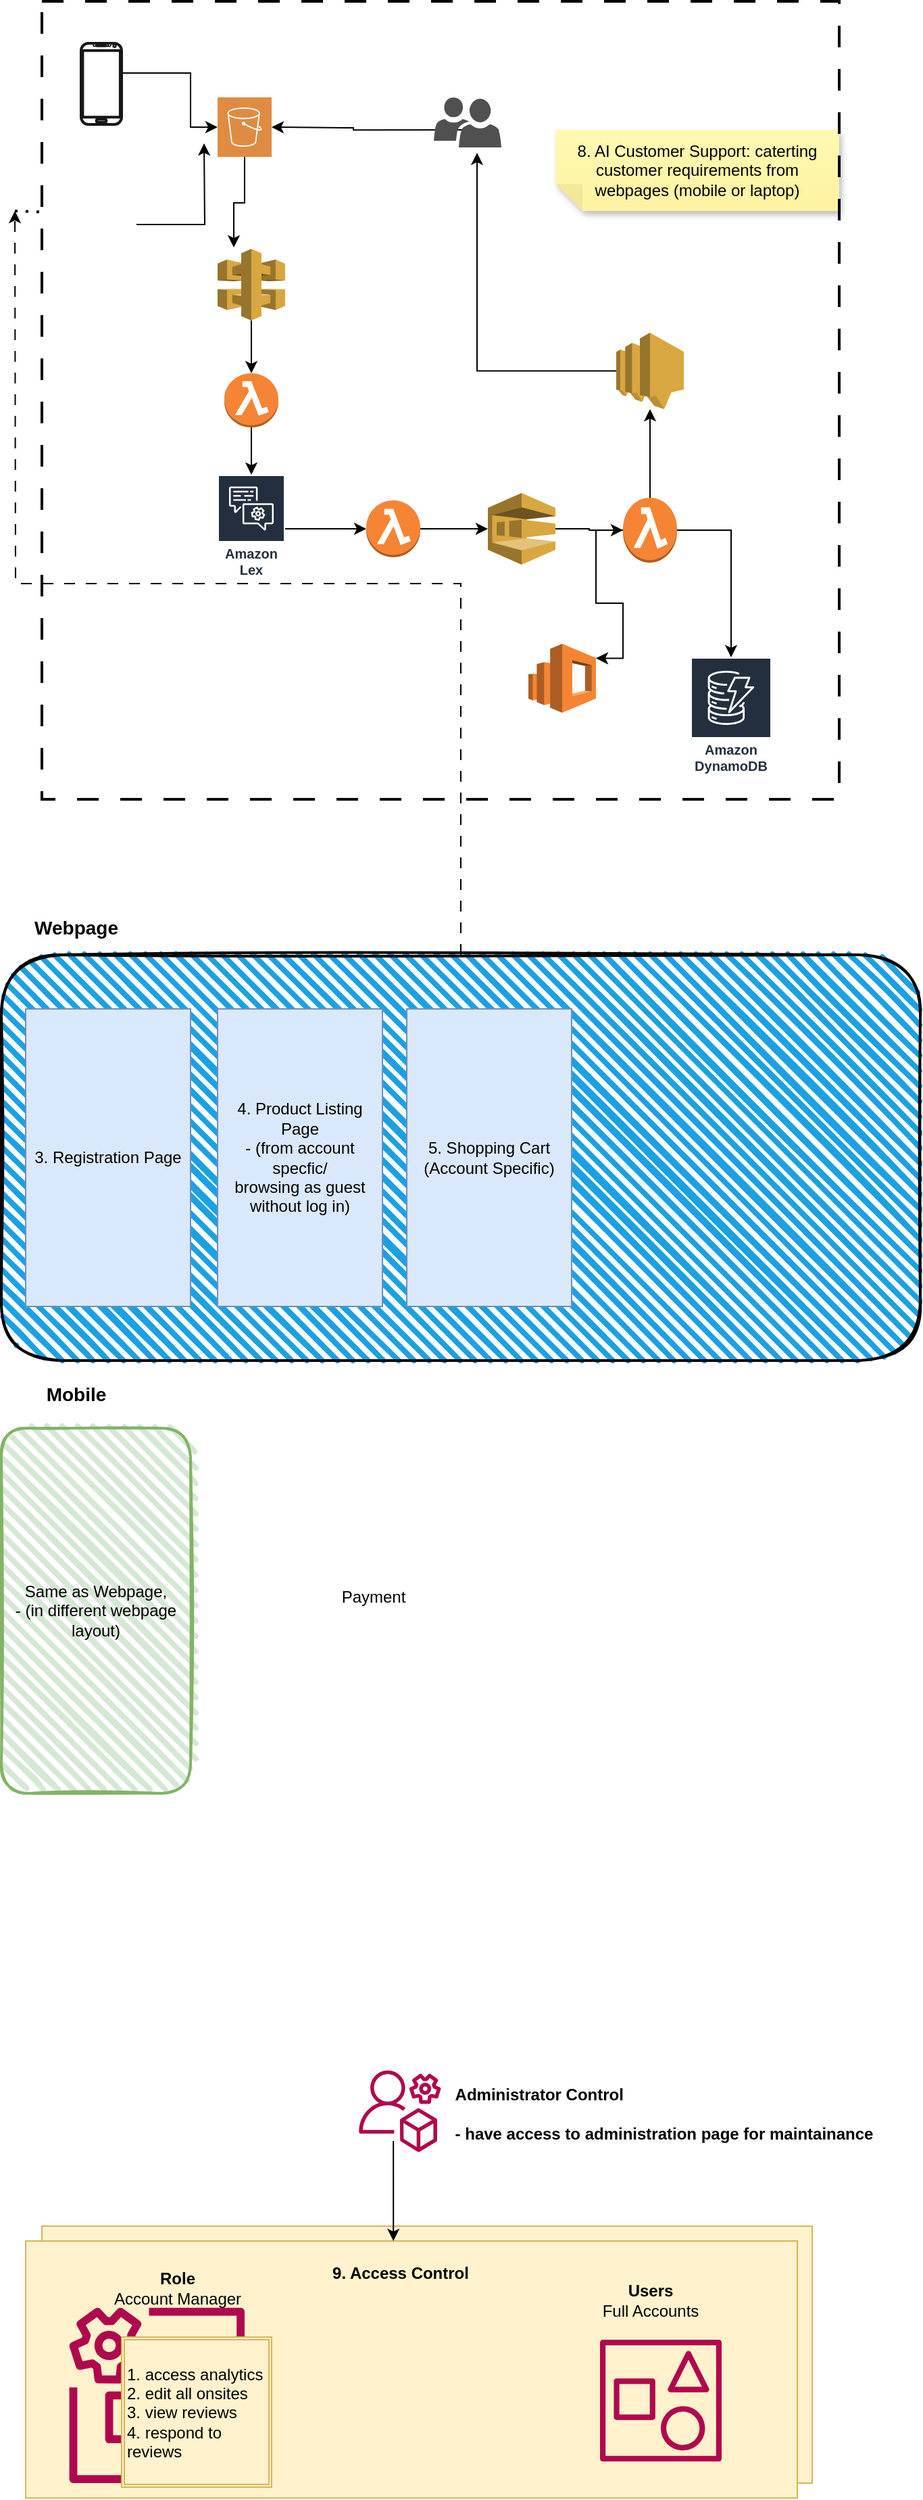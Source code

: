 <mxfile version="21.0.2" type="github">
  <diagram id="C5RBs43oDa-KdzZeNtuy" name="Page-1">
    <mxGraphModel dx="886" dy="788" grid="1" gridSize="10" guides="1" tooltips="1" connect="1" arrows="1" fold="1" page="1" pageScale="1" pageWidth="827" pageHeight="3069" math="0" shadow="0">
      <root>
        <mxCell id="WIyWlLk6GJQsqaUBKTNV-0" />
        <mxCell id="WIyWlLk6GJQsqaUBKTNV-1" parent="WIyWlLk6GJQsqaUBKTNV-0" />
        <mxCell id="F0V_eO-DA9mpBgUyq2MN-25" style="edgeStyle=orthogonalEdgeStyle;rounded=0;orthogonalLoop=1;jettySize=auto;html=1;entryX=0.24;entryY=-0.019;entryDx=0;entryDy=0;entryPerimeter=0;" parent="WIyWlLk6GJQsqaUBKTNV-1" source="F0V_eO-DA9mpBgUyq2MN-0" target="F0V_eO-DA9mpBgUyq2MN-5" edge="1">
          <mxGeometry relative="1" as="geometry" />
        </mxCell>
        <mxCell id="F0V_eO-DA9mpBgUyq2MN-0" value="" style="sketch=0;pointerEvents=1;shadow=0;dashed=0;html=1;strokeColor=none;fillColor=#DF8C42;labelPosition=center;verticalLabelPosition=bottom;verticalAlign=top;align=center;outlineConnect=0;shape=mxgraph.veeam2.aws_s3;" parent="WIyWlLk6GJQsqaUBKTNV-1" vertex="1">
          <mxGeometry x="250" y="226" width="40" height="44" as="geometry" />
        </mxCell>
        <mxCell id="F0V_eO-DA9mpBgUyq2MN-2" value="" style="verticalLabelPosition=bottom;verticalAlign=top;html=1;shadow=0;dashed=0;strokeWidth=2;shape=mxgraph.android.phone2;strokeColor=#171717;" parent="WIyWlLk6GJQsqaUBKTNV-1" vertex="1">
          <mxGeometry x="149" y="186" width="30" height="60" as="geometry" />
        </mxCell>
        <mxCell id="F0V_eO-DA9mpBgUyq2MN-28" style="edgeStyle=orthogonalEdgeStyle;rounded=0;orthogonalLoop=1;jettySize=auto;html=1;" parent="WIyWlLk6GJQsqaUBKTNV-1" source="F0V_eO-DA9mpBgUyq2MN-3" edge="1">
          <mxGeometry relative="1" as="geometry">
            <mxPoint x="240" y="260" as="targetPoint" />
          </mxGeometry>
        </mxCell>
        <mxCell id="F0V_eO-DA9mpBgUyq2MN-3" value="" style="shape=image;html=1;verticalAlign=top;verticalLabelPosition=bottom;labelBackgroundColor=#ffffff;imageAspect=0;aspect=fixed;image=https://cdn1.iconfinder.com/data/icons/seo-and-web-development-6/32/development_website_bookmark_favorite_site-128.png" parent="WIyWlLk6GJQsqaUBKTNV-1" vertex="1">
          <mxGeometry x="130" y="290" width="60" height="60" as="geometry" />
        </mxCell>
        <mxCell id="F0V_eO-DA9mpBgUyq2MN-12" style="edgeStyle=orthogonalEdgeStyle;rounded=0;orthogonalLoop=1;jettySize=auto;html=1;" parent="WIyWlLk6GJQsqaUBKTNV-1" source="F0V_eO-DA9mpBgUyq2MN-4" target="F0V_eO-DA9mpBgUyq2MN-11" edge="1">
          <mxGeometry relative="1" as="geometry" />
        </mxCell>
        <mxCell id="F0V_eO-DA9mpBgUyq2MN-4" value="Amazon Lex" style="sketch=0;outlineConnect=0;fontColor=#232F3E;gradientColor=none;strokeColor=#ffffff;fillColor=#232F3E;dashed=0;verticalLabelPosition=middle;verticalAlign=bottom;align=center;html=1;whiteSpace=wrap;fontSize=10;fontStyle=1;spacing=3;shape=mxgraph.aws4.productIcon;prIcon=mxgraph.aws4.lex;" parent="WIyWlLk6GJQsqaUBKTNV-1" vertex="1">
          <mxGeometry x="250" y="505" width="50" height="80" as="geometry" />
        </mxCell>
        <mxCell id="F0V_eO-DA9mpBgUyq2MN-9" style="edgeStyle=orthogonalEdgeStyle;rounded=0;orthogonalLoop=1;jettySize=auto;html=1;exitX=0.5;exitY=1;exitDx=0;exitDy=0;exitPerimeter=0;entryX=0.5;entryY=0;entryDx=0;entryDy=0;entryPerimeter=0;" parent="WIyWlLk6GJQsqaUBKTNV-1" source="F0V_eO-DA9mpBgUyq2MN-5" target="F0V_eO-DA9mpBgUyq2MN-7" edge="1">
          <mxGeometry relative="1" as="geometry" />
        </mxCell>
        <mxCell id="F0V_eO-DA9mpBgUyq2MN-5" value="" style="outlineConnect=0;dashed=0;verticalLabelPosition=bottom;verticalAlign=top;align=center;html=1;shape=mxgraph.aws3.api_gateway;fillColor=#D9A741;gradientColor=none;" parent="WIyWlLk6GJQsqaUBKTNV-1" vertex="1">
          <mxGeometry x="250" y="338" width="50" height="53" as="geometry" />
        </mxCell>
        <mxCell id="F0V_eO-DA9mpBgUyq2MN-10" style="edgeStyle=orthogonalEdgeStyle;rounded=0;orthogonalLoop=1;jettySize=auto;html=1;exitX=0.5;exitY=1;exitDx=0;exitDy=0;exitPerimeter=0;" parent="WIyWlLk6GJQsqaUBKTNV-1" source="F0V_eO-DA9mpBgUyq2MN-7" target="F0V_eO-DA9mpBgUyq2MN-4" edge="1">
          <mxGeometry relative="1" as="geometry" />
        </mxCell>
        <mxCell id="F0V_eO-DA9mpBgUyq2MN-7" value="" style="outlineConnect=0;dashed=0;verticalLabelPosition=bottom;verticalAlign=top;align=center;html=1;shape=mxgraph.aws3.lambda_function;fillColor=#F58534;gradientColor=none;" parent="WIyWlLk6GJQsqaUBKTNV-1" vertex="1">
          <mxGeometry x="255" y="430" width="40" height="40" as="geometry" />
        </mxCell>
        <mxCell id="F0V_eO-DA9mpBgUyq2MN-14" style="edgeStyle=orthogonalEdgeStyle;rounded=0;orthogonalLoop=1;jettySize=auto;html=1;entryX=0;entryY=0.5;entryDx=0;entryDy=0;entryPerimeter=0;" parent="WIyWlLk6GJQsqaUBKTNV-1" source="F0V_eO-DA9mpBgUyq2MN-11" target="F0V_eO-DA9mpBgUyq2MN-13" edge="1">
          <mxGeometry relative="1" as="geometry" />
        </mxCell>
        <mxCell id="F0V_eO-DA9mpBgUyq2MN-11" value="" style="outlineConnect=0;dashed=0;verticalLabelPosition=bottom;verticalAlign=top;align=center;html=1;shape=mxgraph.aws3.lambda_function;fillColor=#F58534;gradientColor=none;" parent="WIyWlLk6GJQsqaUBKTNV-1" vertex="1">
          <mxGeometry x="360" y="524" width="40" height="42" as="geometry" />
        </mxCell>
        <mxCell id="F0V_eO-DA9mpBgUyq2MN-16" style="edgeStyle=orthogonalEdgeStyle;rounded=0;orthogonalLoop=1;jettySize=auto;html=1;entryX=0;entryY=0.5;entryDx=0;entryDy=0;entryPerimeter=0;" parent="WIyWlLk6GJQsqaUBKTNV-1" source="F0V_eO-DA9mpBgUyq2MN-13" target="F0V_eO-DA9mpBgUyq2MN-15" edge="1">
          <mxGeometry relative="1" as="geometry" />
        </mxCell>
        <mxCell id="F0V_eO-DA9mpBgUyq2MN-13" value="" style="outlineConnect=0;dashed=0;verticalLabelPosition=bottom;verticalAlign=top;align=center;html=1;shape=mxgraph.aws3.sqs;fillColor=#D9A741;gradientColor=none;" parent="WIyWlLk6GJQsqaUBKTNV-1" vertex="1">
          <mxGeometry x="450" y="518.5" width="50" height="53" as="geometry" />
        </mxCell>
        <mxCell id="F0V_eO-DA9mpBgUyq2MN-18" style="edgeStyle=orthogonalEdgeStyle;rounded=0;orthogonalLoop=1;jettySize=auto;html=1;entryX=1;entryY=0.21;entryDx=0;entryDy=0;entryPerimeter=0;" parent="WIyWlLk6GJQsqaUBKTNV-1" source="F0V_eO-DA9mpBgUyq2MN-15" target="F0V_eO-DA9mpBgUyq2MN-17" edge="1">
          <mxGeometry relative="1" as="geometry" />
        </mxCell>
        <mxCell id="F0V_eO-DA9mpBgUyq2MN-21" style="edgeStyle=orthogonalEdgeStyle;rounded=0;orthogonalLoop=1;jettySize=auto;html=1;" parent="WIyWlLk6GJQsqaUBKTNV-1" source="F0V_eO-DA9mpBgUyq2MN-15" target="F0V_eO-DA9mpBgUyq2MN-20" edge="1">
          <mxGeometry relative="1" as="geometry" />
        </mxCell>
        <mxCell id="F0V_eO-DA9mpBgUyq2MN-23" style="edgeStyle=orthogonalEdgeStyle;rounded=0;orthogonalLoop=1;jettySize=auto;html=1;exitX=0.5;exitY=0;exitDx=0;exitDy=0;exitPerimeter=0;" parent="WIyWlLk6GJQsqaUBKTNV-1" source="F0V_eO-DA9mpBgUyq2MN-15" target="F0V_eO-DA9mpBgUyq2MN-22" edge="1">
          <mxGeometry relative="1" as="geometry" />
        </mxCell>
        <mxCell id="F0V_eO-DA9mpBgUyq2MN-15" value="" style="outlineConnect=0;dashed=0;verticalLabelPosition=bottom;verticalAlign=top;align=center;html=1;shape=mxgraph.aws3.lambda_function;fillColor=#F58534;gradientColor=none;" parent="WIyWlLk6GJQsqaUBKTNV-1" vertex="1">
          <mxGeometry x="550" y="522" width="40" height="48" as="geometry" />
        </mxCell>
        <mxCell id="F0V_eO-DA9mpBgUyq2MN-17" value="" style="outlineConnect=0;dashed=0;verticalLabelPosition=bottom;verticalAlign=top;align=center;html=1;shape=mxgraph.aws3.elasticsearch_service;fillColor=#F58534;gradientColor=none;" parent="WIyWlLk6GJQsqaUBKTNV-1" vertex="1">
          <mxGeometry x="480" y="630" width="50" height="51" as="geometry" />
        </mxCell>
        <mxCell id="F0V_eO-DA9mpBgUyq2MN-20" value="Amazon DynamoDB" style="sketch=0;outlineConnect=0;fontColor=#232F3E;gradientColor=none;strokeColor=#ffffff;fillColor=#232F3E;dashed=0;verticalLabelPosition=middle;verticalAlign=bottom;align=center;html=1;whiteSpace=wrap;fontSize=10;fontStyle=1;spacing=3;shape=mxgraph.aws4.productIcon;prIcon=mxgraph.aws4.dynamodb;" parent="WIyWlLk6GJQsqaUBKTNV-1" vertex="1">
          <mxGeometry x="600" y="640" width="60" height="90" as="geometry" />
        </mxCell>
        <mxCell id="F0V_eO-DA9mpBgUyq2MN-27" style="edgeStyle=orthogonalEdgeStyle;rounded=0;orthogonalLoop=1;jettySize=auto;html=1;entryX=0.64;entryY=1.108;entryDx=0;entryDy=0;entryPerimeter=0;" parent="WIyWlLk6GJQsqaUBKTNV-1" source="F0V_eO-DA9mpBgUyq2MN-22" target="F0V_eO-DA9mpBgUyq2MN-24" edge="1">
          <mxGeometry relative="1" as="geometry" />
        </mxCell>
        <mxCell id="F0V_eO-DA9mpBgUyq2MN-22" value="" style="outlineConnect=0;dashed=0;verticalLabelPosition=bottom;verticalAlign=top;align=center;html=1;shape=mxgraph.aws3.sns;fillColor=#D9A741;gradientColor=none;" parent="WIyWlLk6GJQsqaUBKTNV-1" vertex="1">
          <mxGeometry x="545" y="400" width="50" height="56.5" as="geometry" />
        </mxCell>
        <mxCell id="F0V_eO-DA9mpBgUyq2MN-26" style="edgeStyle=orthogonalEdgeStyle;rounded=0;orthogonalLoop=1;jettySize=auto;html=1;exitX=0.96;exitY=0.65;exitDx=0;exitDy=0;exitPerimeter=0;" parent="WIyWlLk6GJQsqaUBKTNV-1" source="F0V_eO-DA9mpBgUyq2MN-24" edge="1">
          <mxGeometry relative="1" as="geometry">
            <mxPoint x="290" y="248" as="targetPoint" />
          </mxGeometry>
        </mxCell>
        <mxCell id="F0V_eO-DA9mpBgUyq2MN-24" value="" style="sketch=0;pointerEvents=1;shadow=0;dashed=0;html=1;strokeColor=none;labelPosition=center;verticalLabelPosition=bottom;verticalAlign=top;align=center;fillColor=#505050;shape=mxgraph.mscae.intune.user_group" parent="WIyWlLk6GJQsqaUBKTNV-1" vertex="1">
          <mxGeometry x="410" y="226" width="50" height="37" as="geometry" />
        </mxCell>
        <mxCell id="F0V_eO-DA9mpBgUyq2MN-29" style="edgeStyle=orthogonalEdgeStyle;rounded=0;orthogonalLoop=1;jettySize=auto;html=1;" parent="WIyWlLk6GJQsqaUBKTNV-1" target="F0V_eO-DA9mpBgUyq2MN-0" edge="1">
          <mxGeometry relative="1" as="geometry">
            <mxPoint x="230" y="248" as="targetPoint" />
            <mxPoint x="180" y="208" as="sourcePoint" />
            <Array as="points">
              <mxPoint x="230" y="208" />
              <mxPoint x="230" y="248" />
            </Array>
          </mxGeometry>
        </mxCell>
        <mxCell id="fRf1mxBCHzGcTCpwJjoB-0" value="8. AI Customer Support: caterting customer requirements from webpages (mobile or laptop)" style="shape=note;whiteSpace=wrap;html=1;backgroundOutline=1;fontColor=#000000;darkOpacity=0.05;fillColor=#FFF9B2;strokeColor=none;fillStyle=solid;direction=west;gradientDirection=north;gradientColor=#FFF2A1;shadow=1;size=20;pointerEvents=1;" vertex="1" parent="WIyWlLk6GJQsqaUBKTNV-1">
          <mxGeometry x="500" y="250" width="210" height="60" as="geometry" />
        </mxCell>
        <mxCell id="fRf1mxBCHzGcTCpwJjoB-10" value="" style="whiteSpace=wrap;html=1;aspect=fixed;dashed=1;dashPattern=8 8;fillColor=none;strokeWidth=2;" vertex="1" parent="WIyWlLk6GJQsqaUBKTNV-1">
          <mxGeometry x="120" y="155" width="590" height="590" as="geometry" />
        </mxCell>
        <mxCell id="fRf1mxBCHzGcTCpwJjoB-28" style="edgeStyle=orthogonalEdgeStyle;rounded=0;orthogonalLoop=1;jettySize=auto;html=1;dashed=1;dashPattern=8 8;" edge="1" parent="WIyWlLk6GJQsqaUBKTNV-1" source="fRf1mxBCHzGcTCpwJjoB-13">
          <mxGeometry relative="1" as="geometry">
            <mxPoint x="100" y="310" as="targetPoint" />
          </mxGeometry>
        </mxCell>
        <mxCell id="fRf1mxBCHzGcTCpwJjoB-13" value="" style="rounded=1;whiteSpace=wrap;html=1;strokeWidth=2;fillWeight=4;hachureGap=8;hachureAngle=45;fillColor=#1ba1e2;sketch=1;" vertex="1" parent="WIyWlLk6GJQsqaUBKTNV-1">
          <mxGeometry x="90" y="860" width="680" height="300" as="geometry" />
        </mxCell>
        <mxCell id="fRf1mxBCHzGcTCpwJjoB-15" value="&lt;font style=&quot;font-size: 14px;&quot;&gt;&lt;b&gt;Webpage&lt;/b&gt;&lt;/font&gt;" style="text;html=1;align=center;verticalAlign=middle;resizable=0;points=[];autosize=1;strokeColor=none;fillColor=none;" vertex="1" parent="WIyWlLk6GJQsqaUBKTNV-1">
          <mxGeometry x="100" y="825" width="90" height="30" as="geometry" />
        </mxCell>
        <mxCell id="fRf1mxBCHzGcTCpwJjoB-16" value="Same as Webpage, &lt;br&gt;- (in different webpage layout)" style="rounded=1;whiteSpace=wrap;html=1;strokeWidth=2;fillWeight=4;hachureGap=8;hachureAngle=45;fillColor=#d5e8d4;sketch=1;strokeColor=#82b366;" vertex="1" parent="WIyWlLk6GJQsqaUBKTNV-1">
          <mxGeometry x="90" y="1210" width="140" height="270" as="geometry" />
        </mxCell>
        <mxCell id="fRf1mxBCHzGcTCpwJjoB-17" value="&lt;font style=&quot;font-size: 14px;&quot;&gt;&lt;b&gt;Mobile&lt;br&gt;&lt;/b&gt;&lt;/font&gt;" style="text;html=1;align=center;verticalAlign=middle;resizable=0;points=[];autosize=1;strokeColor=none;fillColor=none;" vertex="1" parent="WIyWlLk6GJQsqaUBKTNV-1">
          <mxGeometry x="110" y="1170" width="70" height="30" as="geometry" />
        </mxCell>
        <mxCell id="fRf1mxBCHzGcTCpwJjoB-18" value="" style="rounded=0;whiteSpace=wrap;html=1;fillColor=#fff2cc;strokeColor=#d6b656;" vertex="1" parent="WIyWlLk6GJQsqaUBKTNV-1">
          <mxGeometry x="120" y="1800" width="570" height="190" as="geometry" />
        </mxCell>
        <mxCell id="fRf1mxBCHzGcTCpwJjoB-19" value="" style="rounded=0;whiteSpace=wrap;html=1;fillColor=#fff2cc;strokeColor=#d6b656;" vertex="1" parent="WIyWlLk6GJQsqaUBKTNV-1">
          <mxGeometry x="108" y="1811" width="571" height="190" as="geometry" />
        </mxCell>
        <mxCell id="fRf1mxBCHzGcTCpwJjoB-24" value="" style="edgeStyle=orthogonalEdgeStyle;rounded=0;orthogonalLoop=1;jettySize=auto;html=1;" edge="1" parent="WIyWlLk6GJQsqaUBKTNV-1" target="fRf1mxBCHzGcTCpwJjoB-19">
          <mxGeometry relative="1" as="geometry">
            <mxPoint x="380.077" y="1737" as="sourcePoint" />
            <Array as="points">
              <mxPoint x="380" y="1800" />
              <mxPoint x="380" y="1800" />
            </Array>
          </mxGeometry>
        </mxCell>
        <mxCell id="fRf1mxBCHzGcTCpwJjoB-23" value="&lt;div style=&quot;text-align: left;&quot;&gt;&lt;b style=&quot;background-color: initial;&quot;&gt;Administrator Control&lt;/b&gt;&lt;/div&gt;&lt;div style=&quot;text-align: left;&quot;&gt;&lt;b&gt;&lt;br&gt;&lt;/b&gt;&lt;/div&gt;&lt;b&gt;&lt;div style=&quot;text-align: left;&quot;&gt;&lt;b style=&quot;background-color: initial;&quot;&gt;- have access to administration page for maintainance&lt;/b&gt;&lt;/div&gt;&lt;/b&gt;" style="text;html=1;align=center;verticalAlign=middle;resizable=0;points=[];autosize=1;strokeColor=none;fillColor=none;" vertex="1" parent="WIyWlLk6GJQsqaUBKTNV-1">
          <mxGeometry x="415.36" y="1687" width="330" height="60" as="geometry" />
        </mxCell>
        <mxCell id="fRf1mxBCHzGcTCpwJjoB-25" value="&lt;b&gt;9. Access Control&lt;/b&gt;" style="text;html=1;align=center;verticalAlign=middle;resizable=0;points=[];autosize=1;strokeColor=none;fillColor=none;" vertex="1" parent="WIyWlLk6GJQsqaUBKTNV-1">
          <mxGeometry x="325" y="1820" width="120" height="30" as="geometry" />
        </mxCell>
        <mxCell id="fRf1mxBCHzGcTCpwJjoB-30" value="" style="endArrow=none;dashed=1;html=1;dashPattern=1 3;strokeWidth=2;rounded=0;entryX=0;entryY=0.264;entryDx=0;entryDy=0;entryPerimeter=0;" edge="1" parent="WIyWlLk6GJQsqaUBKTNV-1" target="fRf1mxBCHzGcTCpwJjoB-10">
          <mxGeometry width="50" height="50" relative="1" as="geometry">
            <mxPoint x="100" y="310" as="sourcePoint" />
            <mxPoint x="430" y="520" as="targetPoint" />
          </mxGeometry>
        </mxCell>
        <mxCell id="fRf1mxBCHzGcTCpwJjoB-31" value="&lt;b&gt;Role&lt;/b&gt;&lt;br&gt;Account&lt;b&gt; &lt;/b&gt;Manager" style="text;html=1;align=center;verticalAlign=middle;resizable=0;points=[];autosize=1;strokeColor=none;fillColor=none;" vertex="1" parent="WIyWlLk6GJQsqaUBKTNV-1">
          <mxGeometry x="160" y="1826" width="120" height="40" as="geometry" />
        </mxCell>
        <mxCell id="fRf1mxBCHzGcTCpwJjoB-32" value="&lt;b&gt;Users&lt;/b&gt;&lt;br&gt;Full Accounts" style="text;html=1;align=center;verticalAlign=middle;resizable=0;points=[];autosize=1;strokeColor=none;fillColor=none;" vertex="1" parent="WIyWlLk6GJQsqaUBKTNV-1">
          <mxGeometry x="525" y="1835" width="90" height="40" as="geometry" />
        </mxCell>
        <mxCell id="fRf1mxBCHzGcTCpwJjoB-39" value="" style="sketch=0;outlineConnect=0;fontColor=#232F3E;gradientColor=none;fillColor=#B0084D;strokeColor=none;dashed=0;verticalLabelPosition=bottom;verticalAlign=top;align=center;html=1;fontSize=12;fontStyle=0;aspect=fixed;pointerEvents=1;shape=mxgraph.aws4.organizations_management_account2;" vertex="1" parent="WIyWlLk6GJQsqaUBKTNV-1">
          <mxGeometry x="140" y="1860" width="130" height="130" as="geometry" />
        </mxCell>
        <mxCell id="fRf1mxBCHzGcTCpwJjoB-35" value="1. access analytics&lt;br&gt;2. edit all onsites&lt;br&gt;3. view reviews&lt;br&gt;4. respond to reviews&lt;br&gt;" style="shape=ext;double=1;whiteSpace=wrap;html=1;aspect=fixed;align=left;fillColor=#fff2cc;strokeColor=#d6b656;" vertex="1" parent="WIyWlLk6GJQsqaUBKTNV-1">
          <mxGeometry x="179" y="1882" width="111" height="111" as="geometry" />
        </mxCell>
        <mxCell id="fRf1mxBCHzGcTCpwJjoB-36" value="" style="sketch=0;outlineConnect=0;fontColor=#232F3E;gradientColor=none;fillColor=#B0084D;strokeColor=none;dashed=0;verticalLabelPosition=bottom;verticalAlign=top;align=center;html=1;fontSize=12;fontStyle=0;aspect=fixed;pointerEvents=1;shape=mxgraph.aws4.organizations_account2;" vertex="1" parent="WIyWlLk6GJQsqaUBKTNV-1">
          <mxGeometry x="533" y="1884" width="90" height="90" as="geometry" />
        </mxCell>
        <mxCell id="fRf1mxBCHzGcTCpwJjoB-38" value="" style="sketch=0;outlineConnect=0;fontColor=#232F3E;gradientColor=none;fillColor=#B0084D;strokeColor=none;dashed=0;verticalLabelPosition=bottom;verticalAlign=top;align=center;html=1;fontSize=12;fontStyle=0;aspect=fixed;pointerEvents=1;shape=mxgraph.aws4.organizations_management_account;" vertex="1" parent="WIyWlLk6GJQsqaUBKTNV-1">
          <mxGeometry x="354.64" y="1683" width="60.72" height="64" as="geometry" />
        </mxCell>
        <mxCell id="fRf1mxBCHzGcTCpwJjoB-41" value="Payment" style="text;html=1;align=center;verticalAlign=middle;resizable=0;points=[];autosize=1;strokeColor=none;fillColor=none;" vertex="1" parent="WIyWlLk6GJQsqaUBKTNV-1">
          <mxGeometry x="330" y="1320" width="70" height="30" as="geometry" />
        </mxCell>
        <mxCell id="fRf1mxBCHzGcTCpwJjoB-42" value="3. Registration Page" style="rounded=0;whiteSpace=wrap;html=1;fillColor=#dae8fc;strokeColor=#6c8ebf;" vertex="1" parent="WIyWlLk6GJQsqaUBKTNV-1">
          <mxGeometry x="108" y="900" width="122" height="220" as="geometry" />
        </mxCell>
        <mxCell id="fRf1mxBCHzGcTCpwJjoB-43" value="4. Product Listing Page&lt;br&gt;- (from account specfic/&lt;br&gt;browsing as guest without log in)" style="rounded=0;whiteSpace=wrap;html=1;fillColor=#dae8fc;strokeColor=#6c8ebf;" vertex="1" parent="WIyWlLk6GJQsqaUBKTNV-1">
          <mxGeometry x="250" y="900" width="122" height="220" as="geometry" />
        </mxCell>
        <mxCell id="fRf1mxBCHzGcTCpwJjoB-44" value="5. Shopping Cart (Account Specific)" style="rounded=0;whiteSpace=wrap;html=1;fillColor=#dae8fc;strokeColor=#6c8ebf;" vertex="1" parent="WIyWlLk6GJQsqaUBKTNV-1">
          <mxGeometry x="390" y="900" width="122" height="220" as="geometry" />
        </mxCell>
      </root>
    </mxGraphModel>
  </diagram>
</mxfile>
